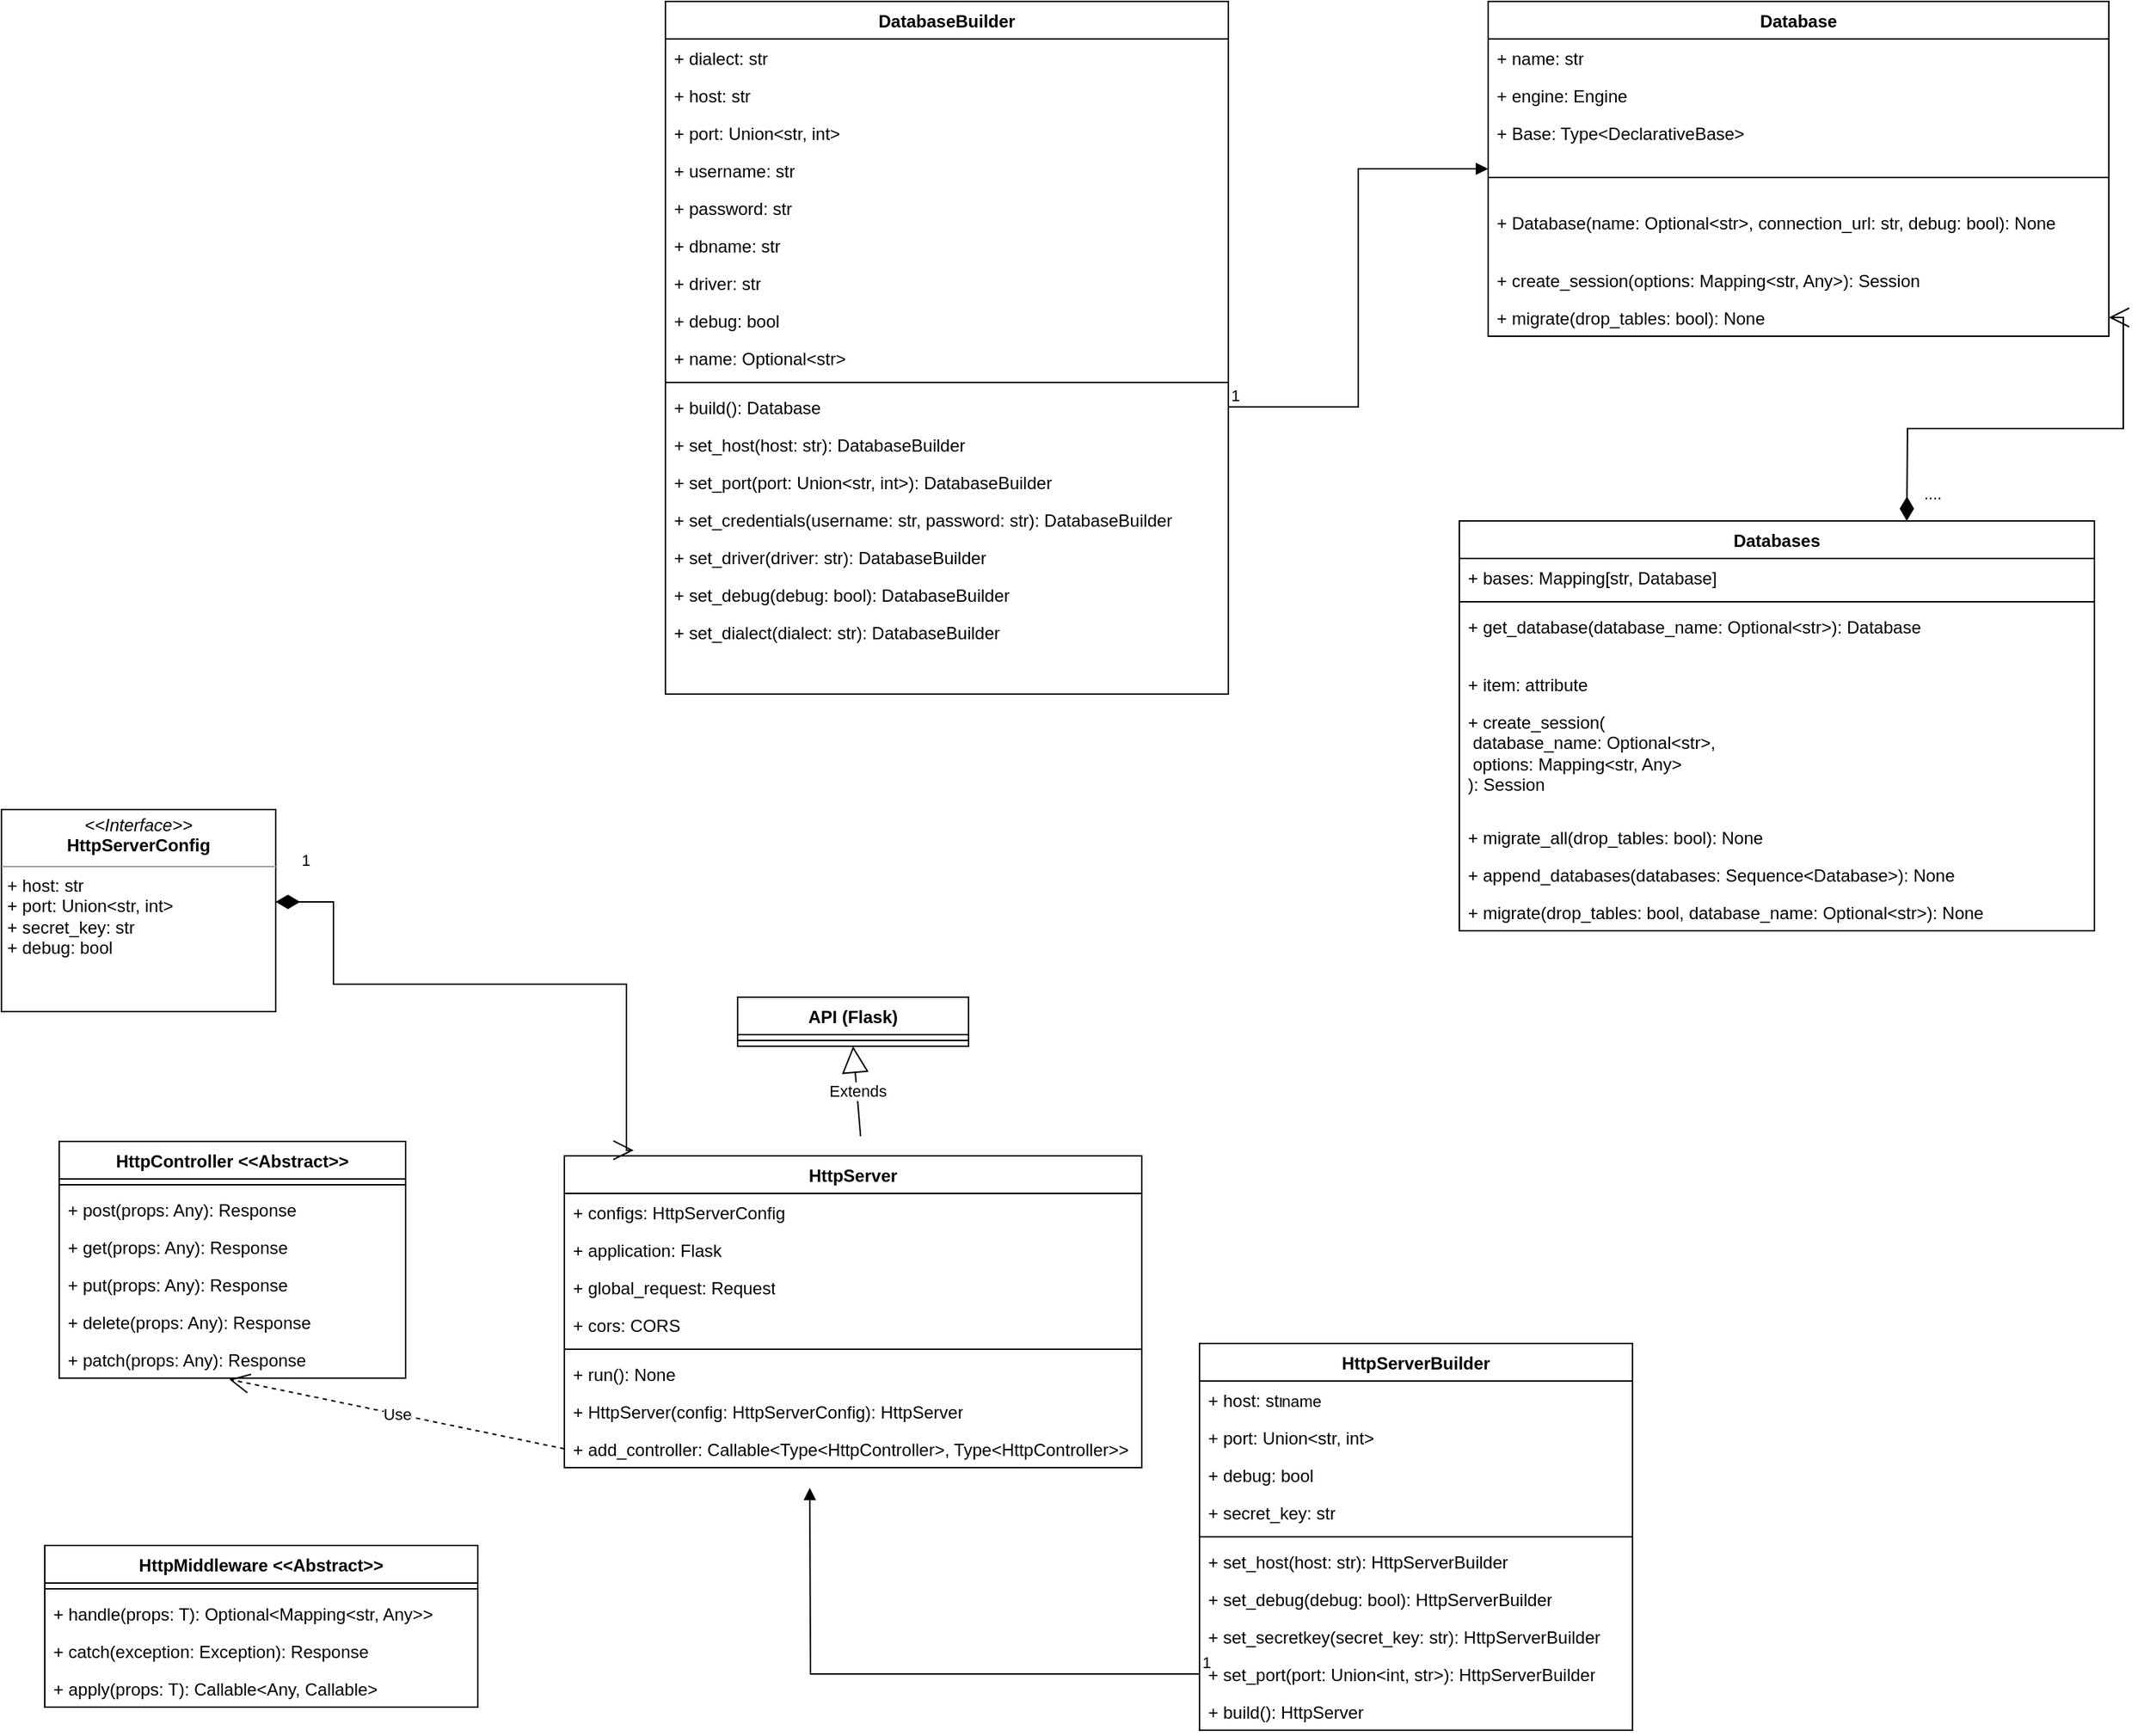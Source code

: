 <mxfile version="21.3.0" type="github">
  <diagram id="C5RBs43oDa-KdzZeNtuy" name="Page-1">
    <mxGraphModel dx="2117" dy="581" grid="1" gridSize="10" guides="1" tooltips="1" connect="1" arrows="1" fold="1" page="1" pageScale="1" pageWidth="827" pageHeight="1169" math="0" shadow="0">
      <root>
        <mxCell id="WIyWlLk6GJQsqaUBKTNV-0" />
        <mxCell id="WIyWlLk6GJQsqaUBKTNV-1" parent="WIyWlLk6GJQsqaUBKTNV-0" />
        <mxCell id="wMGwRNrweiqMql8n90Vr-0" value="Database" style="swimlane;fontStyle=1;align=center;verticalAlign=top;childLayout=stackLayout;horizontal=1;startSize=26;horizontalStack=0;resizeParent=1;resizeParentMax=0;resizeLast=0;collapsible=1;marginBottom=0;whiteSpace=wrap;html=1;" parent="WIyWlLk6GJQsqaUBKTNV-1" vertex="1">
          <mxGeometry x="320" y="140" width="430" height="232" as="geometry" />
        </mxCell>
        <mxCell id="wMGwRNrweiqMql8n90Vr-19" value="+ name: str" style="text;strokeColor=none;fillColor=none;align=left;verticalAlign=top;spacingLeft=4;spacingRight=4;overflow=hidden;rotatable=0;points=[[0,0.5],[1,0.5]];portConstraint=eastwest;whiteSpace=wrap;html=1;" parent="wMGwRNrweiqMql8n90Vr-0" vertex="1">
          <mxGeometry y="26" width="430" height="26" as="geometry" />
        </mxCell>
        <mxCell id="wMGwRNrweiqMql8n90Vr-20" value="+ engine: Engine" style="text;strokeColor=none;fillColor=none;align=left;verticalAlign=top;spacingLeft=4;spacingRight=4;overflow=hidden;rotatable=0;points=[[0,0.5],[1,0.5]];portConstraint=eastwest;whiteSpace=wrap;html=1;" parent="wMGwRNrweiqMql8n90Vr-0" vertex="1">
          <mxGeometry y="52" width="430" height="26" as="geometry" />
        </mxCell>
        <mxCell id="wMGwRNrweiqMql8n90Vr-21" value="+ Base: Type&amp;lt;DeclarativeBase&amp;gt;" style="text;strokeColor=none;fillColor=none;align=left;verticalAlign=top;spacingLeft=4;spacingRight=4;overflow=hidden;rotatable=0;points=[[0,0.5],[1,0.5]];portConstraint=eastwest;whiteSpace=wrap;html=1;" parent="wMGwRNrweiqMql8n90Vr-0" vertex="1">
          <mxGeometry y="78" width="430" height="26" as="geometry" />
        </mxCell>
        <mxCell id="wMGwRNrweiqMql8n90Vr-2" value="" style="line;strokeWidth=1;fillColor=none;align=left;verticalAlign=middle;spacingTop=-1;spacingLeft=3;spacingRight=3;rotatable=0;labelPosition=right;points=[];portConstraint=eastwest;strokeColor=inherit;" parent="wMGwRNrweiqMql8n90Vr-0" vertex="1">
          <mxGeometry y="104" width="430" height="36" as="geometry" />
        </mxCell>
        <mxCell id="wMGwRNrweiqMql8n90Vr-33" value="+ Database(name: Optional&amp;lt;str&amp;gt;, connection_url: str, debug: bool): None" style="text;strokeColor=none;fillColor=none;align=left;verticalAlign=top;spacingLeft=4;spacingRight=4;overflow=hidden;rotatable=0;points=[[0,0.5],[1,0.5]];portConstraint=eastwest;whiteSpace=wrap;html=1;" parent="wMGwRNrweiqMql8n90Vr-0" vertex="1">
          <mxGeometry y="140" width="430" height="40" as="geometry" />
        </mxCell>
        <mxCell id="wMGwRNrweiqMql8n90Vr-22" value="+ create_session(options: Mapping&amp;lt;str, Any&amp;gt;): Session" style="text;strokeColor=none;fillColor=none;align=left;verticalAlign=top;spacingLeft=4;spacingRight=4;overflow=hidden;rotatable=0;points=[[0,0.5],[1,0.5]];portConstraint=eastwest;whiteSpace=wrap;html=1;" parent="wMGwRNrweiqMql8n90Vr-0" vertex="1">
          <mxGeometry y="180" width="430" height="26" as="geometry" />
        </mxCell>
        <mxCell id="wMGwRNrweiqMql8n90Vr-23" value="+ migrate(drop_tables: bool): None" style="text;strokeColor=none;fillColor=none;align=left;verticalAlign=top;spacingLeft=4;spacingRight=4;overflow=hidden;rotatable=0;points=[[0,0.5],[1,0.5]];portConstraint=eastwest;whiteSpace=wrap;html=1;" parent="wMGwRNrweiqMql8n90Vr-0" vertex="1">
          <mxGeometry y="206" width="430" height="26" as="geometry" />
        </mxCell>
        <mxCell id="wMGwRNrweiqMql8n90Vr-10" value="Databases" style="swimlane;fontStyle=1;align=center;verticalAlign=top;childLayout=stackLayout;horizontal=1;startSize=26;horizontalStack=0;resizeParent=1;resizeParentMax=0;resizeLast=0;collapsible=1;marginBottom=0;whiteSpace=wrap;html=1;" parent="WIyWlLk6GJQsqaUBKTNV-1" vertex="1">
          <mxGeometry x="300" y="500" width="440" height="284" as="geometry" />
        </mxCell>
        <mxCell id="wMGwRNrweiqMql8n90Vr-11" value="+ bases: Mapping[str, Database]" style="text;strokeColor=none;fillColor=none;align=left;verticalAlign=top;spacingLeft=4;spacingRight=4;overflow=hidden;rotatable=0;points=[[0,0.5],[1,0.5]];portConstraint=eastwest;whiteSpace=wrap;html=1;" parent="wMGwRNrweiqMql8n90Vr-10" vertex="1">
          <mxGeometry y="26" width="440" height="26" as="geometry" />
        </mxCell>
        <mxCell id="wMGwRNrweiqMql8n90Vr-12" value="" style="line;strokeWidth=1;fillColor=none;align=left;verticalAlign=middle;spacingTop=-1;spacingLeft=3;spacingRight=3;rotatable=0;labelPosition=right;points=[];portConstraint=eastwest;strokeColor=inherit;" parent="wMGwRNrweiqMql8n90Vr-10" vertex="1">
          <mxGeometry y="52" width="440" height="8" as="geometry" />
        </mxCell>
        <mxCell id="wMGwRNrweiqMql8n90Vr-24" value="+ get_database(database_name: Optional&amp;lt;str&amp;gt;): Database" style="text;strokeColor=none;fillColor=none;align=left;verticalAlign=top;spacingLeft=4;spacingRight=4;overflow=hidden;rotatable=0;points=[[0,0.5],[1,0.5]];portConstraint=eastwest;whiteSpace=wrap;html=1;" parent="wMGwRNrweiqMql8n90Vr-10" vertex="1">
          <mxGeometry y="60" width="440" height="40" as="geometry" />
        </mxCell>
        <mxCell id="wMGwRNrweiqMql8n90Vr-34" value="+ item: attribute" style="text;strokeColor=none;fillColor=none;align=left;verticalAlign=top;spacingLeft=4;spacingRight=4;overflow=hidden;rotatable=0;points=[[0,0.5],[1,0.5]];portConstraint=eastwest;whiteSpace=wrap;html=1;" parent="wMGwRNrweiqMql8n90Vr-10" vertex="1">
          <mxGeometry y="100" width="440" height="26" as="geometry" />
        </mxCell>
        <mxCell id="wMGwRNrweiqMql8n90Vr-13" value="+ create_session(&lt;br&gt;&lt;span style=&quot;white-space: pre;&quot;&gt; &lt;/span&gt;database_name: Optional&amp;lt;str&amp;gt;, &lt;br&gt;&lt;span style=&quot;white-space: pre;&quot;&gt; &lt;/span&gt;options: Mapping&amp;lt;str, Any&amp;gt;&lt;br&gt;): Session" style="text;strokeColor=none;fillColor=none;align=left;verticalAlign=top;spacingLeft=4;spacingRight=4;overflow=hidden;rotatable=0;points=[[0,0.5],[1,0.5]];portConstraint=eastwest;whiteSpace=wrap;html=1;" parent="wMGwRNrweiqMql8n90Vr-10" vertex="1">
          <mxGeometry y="126" width="440" height="80" as="geometry" />
        </mxCell>
        <mxCell id="wMGwRNrweiqMql8n90Vr-27" value="+ migrate_all(drop_tables: bool): None" style="text;strokeColor=none;fillColor=none;align=left;verticalAlign=top;spacingLeft=4;spacingRight=4;overflow=hidden;rotatable=0;points=[[0,0.5],[1,0.5]];portConstraint=eastwest;whiteSpace=wrap;html=1;" parent="wMGwRNrweiqMql8n90Vr-10" vertex="1">
          <mxGeometry y="206" width="440" height="26" as="geometry" />
        </mxCell>
        <mxCell id="wMGwRNrweiqMql8n90Vr-28" value="+ append_databases(databases: Sequence&amp;lt;Database&amp;gt;): None" style="text;strokeColor=none;fillColor=none;align=left;verticalAlign=top;spacingLeft=4;spacingRight=4;overflow=hidden;rotatable=0;points=[[0,0.5],[1,0.5]];portConstraint=eastwest;whiteSpace=wrap;html=1;" parent="wMGwRNrweiqMql8n90Vr-10" vertex="1">
          <mxGeometry y="232" width="440" height="26" as="geometry" />
        </mxCell>
        <mxCell id="wMGwRNrweiqMql8n90Vr-26" value="+ migrate(drop_tables: bool, database_name: Optional&amp;lt;str&amp;gt;): None" style="text;strokeColor=none;fillColor=none;align=left;verticalAlign=top;spacingLeft=4;spacingRight=4;overflow=hidden;rotatable=0;points=[[0,0.5],[1,0.5]];portConstraint=eastwest;whiteSpace=wrap;html=1;" parent="wMGwRNrweiqMql8n90Vr-10" vertex="1">
          <mxGeometry y="258" width="440" height="26" as="geometry" />
        </mxCell>
        <mxCell id="wMGwRNrweiqMql8n90Vr-29" value="DatabaseBuilder" style="swimlane;fontStyle=1;align=center;verticalAlign=top;childLayout=stackLayout;horizontal=1;startSize=26;horizontalStack=0;resizeParent=1;resizeParentMax=0;resizeLast=0;collapsible=1;marginBottom=0;whiteSpace=wrap;html=1;" parent="WIyWlLk6GJQsqaUBKTNV-1" vertex="1">
          <mxGeometry x="-250" y="140" width="390" height="480" as="geometry" />
        </mxCell>
        <mxCell id="wMGwRNrweiqMql8n90Vr-30" value="+ dialect: str" style="text;strokeColor=none;fillColor=none;align=left;verticalAlign=top;spacingLeft=4;spacingRight=4;overflow=hidden;rotatable=0;points=[[0,0.5],[1,0.5]];portConstraint=eastwest;whiteSpace=wrap;html=1;" parent="wMGwRNrweiqMql8n90Vr-29" vertex="1">
          <mxGeometry y="26" width="390" height="26" as="geometry" />
        </mxCell>
        <mxCell id="wMGwRNrweiqMql8n90Vr-39" value="+ host: str" style="text;strokeColor=none;fillColor=none;align=left;verticalAlign=top;spacingLeft=4;spacingRight=4;overflow=hidden;rotatable=0;points=[[0,0.5],[1,0.5]];portConstraint=eastwest;whiteSpace=wrap;html=1;" parent="wMGwRNrweiqMql8n90Vr-29" vertex="1">
          <mxGeometry y="52" width="390" height="26" as="geometry" />
        </mxCell>
        <mxCell id="wMGwRNrweiqMql8n90Vr-40" value="+ port: Union&amp;lt;str, int&amp;gt;" style="text;strokeColor=none;fillColor=none;align=left;verticalAlign=top;spacingLeft=4;spacingRight=4;overflow=hidden;rotatable=0;points=[[0,0.5],[1,0.5]];portConstraint=eastwest;whiteSpace=wrap;html=1;" parent="wMGwRNrweiqMql8n90Vr-29" vertex="1">
          <mxGeometry y="78" width="390" height="26" as="geometry" />
        </mxCell>
        <mxCell id="wMGwRNrweiqMql8n90Vr-42" value="+ username: str" style="text;strokeColor=none;fillColor=none;align=left;verticalAlign=top;spacingLeft=4;spacingRight=4;overflow=hidden;rotatable=0;points=[[0,0.5],[1,0.5]];portConstraint=eastwest;whiteSpace=wrap;html=1;" parent="wMGwRNrweiqMql8n90Vr-29" vertex="1">
          <mxGeometry y="104" width="390" height="26" as="geometry" />
        </mxCell>
        <mxCell id="wMGwRNrweiqMql8n90Vr-43" value="+ password: str" style="text;strokeColor=none;fillColor=none;align=left;verticalAlign=top;spacingLeft=4;spacingRight=4;overflow=hidden;rotatable=0;points=[[0,0.5],[1,0.5]];portConstraint=eastwest;whiteSpace=wrap;html=1;" parent="wMGwRNrweiqMql8n90Vr-29" vertex="1">
          <mxGeometry y="130" width="390" height="26" as="geometry" />
        </mxCell>
        <mxCell id="wMGwRNrweiqMql8n90Vr-41" value="+ dbname: str" style="text;strokeColor=none;fillColor=none;align=left;verticalAlign=top;spacingLeft=4;spacingRight=4;overflow=hidden;rotatable=0;points=[[0,0.5],[1,0.5]];portConstraint=eastwest;whiteSpace=wrap;html=1;" parent="wMGwRNrweiqMql8n90Vr-29" vertex="1">
          <mxGeometry y="156" width="390" height="26" as="geometry" />
        </mxCell>
        <mxCell id="wMGwRNrweiqMql8n90Vr-44" value="+ driver: str" style="text;strokeColor=none;fillColor=none;align=left;verticalAlign=top;spacingLeft=4;spacingRight=4;overflow=hidden;rotatable=0;points=[[0,0.5],[1,0.5]];portConstraint=eastwest;whiteSpace=wrap;html=1;" parent="wMGwRNrweiqMql8n90Vr-29" vertex="1">
          <mxGeometry y="182" width="390" height="26" as="geometry" />
        </mxCell>
        <mxCell id="wMGwRNrweiqMql8n90Vr-45" value="+ debug: bool" style="text;strokeColor=none;fillColor=none;align=left;verticalAlign=top;spacingLeft=4;spacingRight=4;overflow=hidden;rotatable=0;points=[[0,0.5],[1,0.5]];portConstraint=eastwest;whiteSpace=wrap;html=1;" parent="wMGwRNrweiqMql8n90Vr-29" vertex="1">
          <mxGeometry y="208" width="390" height="26" as="geometry" />
        </mxCell>
        <mxCell id="wMGwRNrweiqMql8n90Vr-38" value="+ name: Optional&amp;lt;str&amp;gt;" style="text;strokeColor=none;fillColor=none;align=left;verticalAlign=top;spacingLeft=4;spacingRight=4;overflow=hidden;rotatable=0;points=[[0,0.5],[1,0.5]];portConstraint=eastwest;whiteSpace=wrap;html=1;" parent="wMGwRNrweiqMql8n90Vr-29" vertex="1">
          <mxGeometry y="234" width="390" height="26" as="geometry" />
        </mxCell>
        <mxCell id="wMGwRNrweiqMql8n90Vr-31" value="" style="line;strokeWidth=1;fillColor=none;align=left;verticalAlign=middle;spacingTop=-1;spacingLeft=3;spacingRight=3;rotatable=0;labelPosition=right;points=[];portConstraint=eastwest;strokeColor=inherit;" parent="wMGwRNrweiqMql8n90Vr-29" vertex="1">
          <mxGeometry y="260" width="390" height="8" as="geometry" />
        </mxCell>
        <mxCell id="wMGwRNrweiqMql8n90Vr-32" value="+ build(): Database" style="text;strokeColor=none;fillColor=none;align=left;verticalAlign=top;spacingLeft=4;spacingRight=4;overflow=hidden;rotatable=0;points=[[0,0.5],[1,0.5]];portConstraint=eastwest;whiteSpace=wrap;html=1;" parent="wMGwRNrweiqMql8n90Vr-29" vertex="1">
          <mxGeometry y="268" width="390" height="26" as="geometry" />
        </mxCell>
        <mxCell id="wMGwRNrweiqMql8n90Vr-53" value="+ set_host(host: str): DatabaseBuilder" style="text;strokeColor=none;fillColor=none;align=left;verticalAlign=top;spacingLeft=4;spacingRight=4;overflow=hidden;rotatable=0;points=[[0,0.5],[1,0.5]];portConstraint=eastwest;whiteSpace=wrap;html=1;" parent="wMGwRNrweiqMql8n90Vr-29" vertex="1">
          <mxGeometry y="294" width="390" height="26" as="geometry" />
        </mxCell>
        <mxCell id="wMGwRNrweiqMql8n90Vr-54" value="+ set_port(port: Union&amp;lt;str, int&amp;gt;): DatabaseBuilder" style="text;strokeColor=none;fillColor=none;align=left;verticalAlign=top;spacingLeft=4;spacingRight=4;overflow=hidden;rotatable=0;points=[[0,0.5],[1,0.5]];portConstraint=eastwest;whiteSpace=wrap;html=1;" parent="wMGwRNrweiqMql8n90Vr-29" vertex="1">
          <mxGeometry y="320" width="390" height="26" as="geometry" />
        </mxCell>
        <mxCell id="wMGwRNrweiqMql8n90Vr-55" value="+ set_credentials(username: str, password: str): DatabaseBuilder" style="text;strokeColor=none;fillColor=none;align=left;verticalAlign=top;spacingLeft=4;spacingRight=4;overflow=hidden;rotatable=0;points=[[0,0.5],[1,0.5]];portConstraint=eastwest;whiteSpace=wrap;html=1;" parent="wMGwRNrweiqMql8n90Vr-29" vertex="1">
          <mxGeometry y="346" width="390" height="26" as="geometry" />
        </mxCell>
        <mxCell id="wMGwRNrweiqMql8n90Vr-56" value="+ set_driver(driver: str): DatabaseBuilder" style="text;strokeColor=none;fillColor=none;align=left;verticalAlign=top;spacingLeft=4;spacingRight=4;overflow=hidden;rotatable=0;points=[[0,0.5],[1,0.5]];portConstraint=eastwest;whiteSpace=wrap;html=1;" parent="wMGwRNrweiqMql8n90Vr-29" vertex="1">
          <mxGeometry y="372" width="390" height="26" as="geometry" />
        </mxCell>
        <mxCell id="wMGwRNrweiqMql8n90Vr-57" value="+ set_debug(debug: bool): DatabaseBuilder" style="text;strokeColor=none;fillColor=none;align=left;verticalAlign=top;spacingLeft=4;spacingRight=4;overflow=hidden;rotatable=0;points=[[0,0.5],[1,0.5]];portConstraint=eastwest;whiteSpace=wrap;html=1;" parent="wMGwRNrweiqMql8n90Vr-29" vertex="1">
          <mxGeometry y="398" width="390" height="26" as="geometry" />
        </mxCell>
        <mxCell id="wMGwRNrweiqMql8n90Vr-51" value="+ set_dialect(dialect: str): DatabaseBuilder" style="text;strokeColor=none;fillColor=none;align=left;verticalAlign=top;spacingLeft=4;spacingRight=4;overflow=hidden;rotatable=0;points=[[0,0.5],[1,0.5]];portConstraint=eastwest;whiteSpace=wrap;html=1;" parent="wMGwRNrweiqMql8n90Vr-29" vertex="1">
          <mxGeometry y="424" width="390" height="56" as="geometry" />
        </mxCell>
        <mxCell id="wMGwRNrweiqMql8n90Vr-37" value="...." style="endArrow=open;html=1;endSize=12;startArrow=diamondThin;startSize=14;startFill=1;edgeStyle=orthogonalEdgeStyle;align=left;verticalAlign=bottom;rounded=0;" parent="WIyWlLk6GJQsqaUBKTNV-1" target="wMGwRNrweiqMql8n90Vr-23" edge="1">
          <mxGeometry x="-0.933" y="-10" relative="1" as="geometry">
            <mxPoint x="610" y="500" as="sourcePoint" />
            <mxPoint x="770" y="500" as="targetPoint" />
            <mxPoint as="offset" />
          </mxGeometry>
        </mxCell>
        <mxCell id="wMGwRNrweiqMql8n90Vr-49" value="" style="endArrow=block;endFill=1;html=1;edgeStyle=orthogonalEdgeStyle;align=left;verticalAlign=top;rounded=0;entryX=0;entryY=0.5;entryDx=0;entryDy=0;exitX=1;exitY=0.5;exitDx=0;exitDy=0;" parent="WIyWlLk6GJQsqaUBKTNV-1" source="wMGwRNrweiqMql8n90Vr-32" target="wMGwRNrweiqMql8n90Vr-0" edge="1">
          <mxGeometry x="-1" relative="1" as="geometry">
            <mxPoint x="110" y="400" as="sourcePoint" />
            <mxPoint x="270" y="400" as="targetPoint" />
          </mxGeometry>
        </mxCell>
        <mxCell id="wMGwRNrweiqMql8n90Vr-50" value="1" style="edgeLabel;resizable=0;html=1;align=left;verticalAlign=bottom;" parent="wMGwRNrweiqMql8n90Vr-49" connectable="0" vertex="1">
          <mxGeometry x="-1" relative="1" as="geometry" />
        </mxCell>
        <mxCell id="wMGwRNrweiqMql8n90Vr-66" value="HttpServer" style="swimlane;fontStyle=1;align=center;verticalAlign=top;childLayout=stackLayout;horizontal=1;startSize=26;horizontalStack=0;resizeParent=1;resizeParentMax=0;resizeLast=0;collapsible=1;marginBottom=0;whiteSpace=wrap;html=1;" parent="WIyWlLk6GJQsqaUBKTNV-1" vertex="1">
          <mxGeometry x="-320" y="940" width="400" height="216" as="geometry" />
        </mxCell>
        <mxCell id="wMGwRNrweiqMql8n90Vr-67" value="+ configs: HttpServerConfig" style="text;strokeColor=none;fillColor=none;align=left;verticalAlign=top;spacingLeft=4;spacingRight=4;overflow=hidden;rotatable=0;points=[[0,0.5],[1,0.5]];portConstraint=eastwest;whiteSpace=wrap;html=1;" parent="wMGwRNrweiqMql8n90Vr-66" vertex="1">
          <mxGeometry y="26" width="400" height="26" as="geometry" />
        </mxCell>
        <mxCell id="wMGwRNrweiqMql8n90Vr-80" value="+ application: Flask" style="text;strokeColor=none;fillColor=none;align=left;verticalAlign=top;spacingLeft=4;spacingRight=4;overflow=hidden;rotatable=0;points=[[0,0.5],[1,0.5]];portConstraint=eastwest;whiteSpace=wrap;html=1;" parent="wMGwRNrweiqMql8n90Vr-66" vertex="1">
          <mxGeometry y="52" width="400" height="26" as="geometry" />
        </mxCell>
        <mxCell id="wMGwRNrweiqMql8n90Vr-82" value="+ global_request: Request" style="text;strokeColor=none;fillColor=none;align=left;verticalAlign=top;spacingLeft=4;spacingRight=4;overflow=hidden;rotatable=0;points=[[0,0.5],[1,0.5]];portConstraint=eastwest;whiteSpace=wrap;html=1;" parent="wMGwRNrweiqMql8n90Vr-66" vertex="1">
          <mxGeometry y="78" width="400" height="26" as="geometry" />
        </mxCell>
        <mxCell id="wMGwRNrweiqMql8n90Vr-81" value="+ cors: CORS" style="text;strokeColor=none;fillColor=none;align=left;verticalAlign=top;spacingLeft=4;spacingRight=4;overflow=hidden;rotatable=0;points=[[0,0.5],[1,0.5]];portConstraint=eastwest;whiteSpace=wrap;html=1;" parent="wMGwRNrweiqMql8n90Vr-66" vertex="1">
          <mxGeometry y="104" width="400" height="26" as="geometry" />
        </mxCell>
        <mxCell id="wMGwRNrweiqMql8n90Vr-68" value="" style="line;strokeWidth=1;fillColor=none;align=left;verticalAlign=middle;spacingTop=-1;spacingLeft=3;spacingRight=3;rotatable=0;labelPosition=right;points=[];portConstraint=eastwest;strokeColor=inherit;" parent="wMGwRNrweiqMql8n90Vr-66" vertex="1">
          <mxGeometry y="130" width="400" height="8" as="geometry" />
        </mxCell>
        <mxCell id="wMGwRNrweiqMql8n90Vr-69" value="+ run(): None" style="text;strokeColor=none;fillColor=none;align=left;verticalAlign=top;spacingLeft=4;spacingRight=4;overflow=hidden;rotatable=0;points=[[0,0.5],[1,0.5]];portConstraint=eastwest;whiteSpace=wrap;html=1;" parent="wMGwRNrweiqMql8n90Vr-66" vertex="1">
          <mxGeometry y="138" width="400" height="26" as="geometry" />
        </mxCell>
        <mxCell id="wMGwRNrweiqMql8n90Vr-95" value="+ HttpServer(config: HttpServerConfig): HttpServer" style="text;strokeColor=none;fillColor=none;align=left;verticalAlign=top;spacingLeft=4;spacingRight=4;overflow=hidden;rotatable=0;points=[[0,0.5],[1,0.5]];portConstraint=eastwest;whiteSpace=wrap;html=1;" parent="wMGwRNrweiqMql8n90Vr-66" vertex="1">
          <mxGeometry y="164" width="400" height="26" as="geometry" />
        </mxCell>
        <mxCell id="wMGwRNrweiqMql8n90Vr-83" value="+ add_controller: Callable&amp;lt;Type&amp;lt;HttpController&amp;gt;, Type&amp;lt;HttpController&amp;gt;&amp;gt;" style="text;strokeColor=none;fillColor=none;align=left;verticalAlign=top;spacingLeft=4;spacingRight=4;overflow=hidden;rotatable=0;points=[[0,0.5],[1,0.5]];portConstraint=eastwest;whiteSpace=wrap;html=1;" parent="wMGwRNrweiqMql8n90Vr-66" vertex="1">
          <mxGeometry y="190" width="400" height="26" as="geometry" />
        </mxCell>
        <mxCell id="wMGwRNrweiqMql8n90Vr-73" value="Extends" style="endArrow=block;endSize=16;endFill=0;html=1;rounded=0;exitX=0.513;exitY=-0.063;exitDx=0;exitDy=0;exitPerimeter=0;entryX=0.5;entryY=1;entryDx=0;entryDy=0;" parent="WIyWlLk6GJQsqaUBKTNV-1" source="wMGwRNrweiqMql8n90Vr-66" target="wMGwRNrweiqMql8n90Vr-74" edge="1">
          <mxGeometry width="160" relative="1" as="geometry">
            <mxPoint x="-380" y="880" as="sourcePoint" />
            <mxPoint x="-350" y="860" as="targetPoint" />
          </mxGeometry>
        </mxCell>
        <mxCell id="wMGwRNrweiqMql8n90Vr-74" value="API (Flask)" style="swimlane;fontStyle=1;align=center;verticalAlign=top;childLayout=stackLayout;horizontal=1;startSize=26;horizontalStack=0;resizeParent=1;resizeParentMax=0;resizeLast=0;collapsible=1;marginBottom=0;whiteSpace=wrap;html=1;" parent="WIyWlLk6GJQsqaUBKTNV-1" vertex="1">
          <mxGeometry x="-200" y="830" width="160" height="34" as="geometry" />
        </mxCell>
        <mxCell id="wMGwRNrweiqMql8n90Vr-76" value="" style="line;strokeWidth=1;fillColor=none;align=left;verticalAlign=middle;spacingTop=-1;spacingLeft=3;spacingRight=3;rotatable=0;labelPosition=right;points=[];portConstraint=eastwest;strokeColor=inherit;" parent="wMGwRNrweiqMql8n90Vr-74" vertex="1">
          <mxGeometry y="26" width="160" height="8" as="geometry" />
        </mxCell>
        <mxCell id="wMGwRNrweiqMql8n90Vr-84" value="HttpController &amp;lt;&amp;lt;Abstract&amp;gt;&amp;gt;" style="swimlane;fontStyle=1;align=center;verticalAlign=top;childLayout=stackLayout;horizontal=1;startSize=26;horizontalStack=0;resizeParent=1;resizeParentMax=0;resizeLast=0;collapsible=1;marginBottom=0;whiteSpace=wrap;html=1;" parent="WIyWlLk6GJQsqaUBKTNV-1" vertex="1">
          <mxGeometry x="-670" y="930" width="240" height="164" as="geometry" />
        </mxCell>
        <mxCell id="wMGwRNrweiqMql8n90Vr-86" value="" style="line;strokeWidth=1;fillColor=none;align=left;verticalAlign=middle;spacingTop=-1;spacingLeft=3;spacingRight=3;rotatable=0;labelPosition=right;points=[];portConstraint=eastwest;strokeColor=inherit;" parent="wMGwRNrweiqMql8n90Vr-84" vertex="1">
          <mxGeometry y="26" width="240" height="8" as="geometry" />
        </mxCell>
        <mxCell id="wMGwRNrweiqMql8n90Vr-88" value="+ post(props: Any): Response" style="text;strokeColor=none;fillColor=none;align=left;verticalAlign=top;spacingLeft=4;spacingRight=4;overflow=hidden;rotatable=0;points=[[0,0.5],[1,0.5]];portConstraint=eastwest;whiteSpace=wrap;html=1;" parent="wMGwRNrweiqMql8n90Vr-84" vertex="1">
          <mxGeometry y="34" width="240" height="26" as="geometry" />
        </mxCell>
        <mxCell id="wMGwRNrweiqMql8n90Vr-87" value="+ get(props: Any): Response" style="text;strokeColor=none;fillColor=none;align=left;verticalAlign=top;spacingLeft=4;spacingRight=4;overflow=hidden;rotatable=0;points=[[0,0.5],[1,0.5]];portConstraint=eastwest;whiteSpace=wrap;html=1;" parent="wMGwRNrweiqMql8n90Vr-84" vertex="1">
          <mxGeometry y="60" width="240" height="26" as="geometry" />
        </mxCell>
        <mxCell id="wMGwRNrweiqMql8n90Vr-90" value="+ put(props: Any): Response" style="text;strokeColor=none;fillColor=none;align=left;verticalAlign=top;spacingLeft=4;spacingRight=4;overflow=hidden;rotatable=0;points=[[0,0.5],[1,0.5]];portConstraint=eastwest;whiteSpace=wrap;html=1;" parent="wMGwRNrweiqMql8n90Vr-84" vertex="1">
          <mxGeometry y="86" width="240" height="26" as="geometry" />
        </mxCell>
        <mxCell id="wMGwRNrweiqMql8n90Vr-89" value="+ delete(props: Any): Response" style="text;strokeColor=none;fillColor=none;align=left;verticalAlign=top;spacingLeft=4;spacingRight=4;overflow=hidden;rotatable=0;points=[[0,0.5],[1,0.5]];portConstraint=eastwest;whiteSpace=wrap;html=1;" parent="wMGwRNrweiqMql8n90Vr-84" vertex="1">
          <mxGeometry y="112" width="240" height="26" as="geometry" />
        </mxCell>
        <mxCell id="wMGwRNrweiqMql8n90Vr-91" value="+ patch(props: Any): Response" style="text;strokeColor=none;fillColor=none;align=left;verticalAlign=top;spacingLeft=4;spacingRight=4;overflow=hidden;rotatable=0;points=[[0,0.5],[1,0.5]];portConstraint=eastwest;whiteSpace=wrap;html=1;" parent="wMGwRNrweiqMql8n90Vr-84" vertex="1">
          <mxGeometry y="138" width="240" height="26" as="geometry" />
        </mxCell>
        <mxCell id="wMGwRNrweiqMql8n90Vr-94" value="Use" style="endArrow=open;endSize=12;dashed=1;html=1;rounded=0;entryX=0.491;entryY=1.033;entryDx=0;entryDy=0;entryPerimeter=0;exitX=0;exitY=0.5;exitDx=0;exitDy=0;" parent="WIyWlLk6GJQsqaUBKTNV-1" source="wMGwRNrweiqMql8n90Vr-83" target="wMGwRNrweiqMql8n90Vr-91" edge="1">
          <mxGeometry width="160" relative="1" as="geometry">
            <mxPoint x="-570" y="1110" as="sourcePoint" />
            <mxPoint x="-410" y="1110" as="targetPoint" />
          </mxGeometry>
        </mxCell>
        <mxCell id="wMGwRNrweiqMql8n90Vr-99" value="&lt;p style=&quot;margin:0px;margin-top:4px;text-align:center;&quot;&gt;&lt;i&gt;&amp;lt;&amp;lt;Interface&amp;gt;&amp;gt;&lt;/i&gt;&lt;br&gt;&lt;b&gt;HttpServerConfig&lt;/b&gt;&lt;/p&gt;&lt;hr size=&quot;1&quot;&gt;&lt;p style=&quot;margin:0px;margin-left:4px;&quot;&gt;+ host: str&amp;nbsp;&lt;br&gt;+ port: Union&amp;lt;str, int&amp;gt;&lt;/p&gt;&lt;p style=&quot;margin:0px;margin-left:4px;&quot;&gt;+ secret_key: str&lt;/p&gt;&lt;p style=&quot;margin:0px;margin-left:4px;&quot;&gt;+ debug: bool&lt;/p&gt;" style="verticalAlign=top;align=left;overflow=fill;fontSize=12;fontFamily=Helvetica;html=1;whiteSpace=wrap;" parent="WIyWlLk6GJQsqaUBKTNV-1" vertex="1">
          <mxGeometry x="-710" y="700" width="190" height="140" as="geometry" />
        </mxCell>
        <mxCell id="wMGwRNrweiqMql8n90Vr-102" value="1" style="endArrow=open;html=1;endSize=12;startArrow=diamondThin;startSize=14;startFill=1;edgeStyle=orthogonalEdgeStyle;align=left;verticalAlign=bottom;rounded=0;entryX=0.12;entryY=-0.018;entryDx=0;entryDy=0;entryPerimeter=0;exitX=1;exitY=0.457;exitDx=0;exitDy=0;exitPerimeter=0;" parent="WIyWlLk6GJQsqaUBKTNV-1" source="wMGwRNrweiqMql8n90Vr-99" target="wMGwRNrweiqMql8n90Vr-66" edge="1">
          <mxGeometry x="-0.923" y="20" relative="1" as="geometry">
            <mxPoint x="-470" y="820" as="sourcePoint" />
            <mxPoint x="-310" y="820" as="targetPoint" />
            <Array as="points">
              <mxPoint x="-480" y="764" />
              <mxPoint x="-480" y="821" />
              <mxPoint x="-277" y="821" />
            </Array>
            <mxPoint as="offset" />
          </mxGeometry>
        </mxCell>
        <mxCell id="wMGwRNrweiqMql8n90Vr-104" value="HttpServerBuilder" style="swimlane;fontStyle=1;align=center;verticalAlign=top;childLayout=stackLayout;horizontal=1;startSize=26;horizontalStack=0;resizeParent=1;resizeParentMax=0;resizeLast=0;collapsible=1;marginBottom=0;whiteSpace=wrap;html=1;" parent="WIyWlLk6GJQsqaUBKTNV-1" vertex="1">
          <mxGeometry x="120" y="1070" width="300" height="268" as="geometry" />
        </mxCell>
        <mxCell id="wMGwRNrweiqMql8n90Vr-105" value="+ host: str" style="text;strokeColor=none;fillColor=none;align=left;verticalAlign=top;spacingLeft=4;spacingRight=4;overflow=hidden;rotatable=0;points=[[0,0.5],[1,0.5]];portConstraint=eastwest;whiteSpace=wrap;html=1;" parent="wMGwRNrweiqMql8n90Vr-104" vertex="1">
          <mxGeometry y="26" width="300" height="26" as="geometry" />
        </mxCell>
        <mxCell id="wMGwRNrweiqMql8n90Vr-108" value="+ port: Union&amp;lt;str, int&amp;gt;" style="text;strokeColor=none;fillColor=none;align=left;verticalAlign=top;spacingLeft=4;spacingRight=4;overflow=hidden;rotatable=0;points=[[0,0.5],[1,0.5]];portConstraint=eastwest;whiteSpace=wrap;html=1;" parent="wMGwRNrweiqMql8n90Vr-104" vertex="1">
          <mxGeometry y="52" width="300" height="26" as="geometry" />
        </mxCell>
        <mxCell id="wMGwRNrweiqMql8n90Vr-110" value="+ debug: bool" style="text;strokeColor=none;fillColor=none;align=left;verticalAlign=top;spacingLeft=4;spacingRight=4;overflow=hidden;rotatable=0;points=[[0,0.5],[1,0.5]];portConstraint=eastwest;whiteSpace=wrap;html=1;" parent="wMGwRNrweiqMql8n90Vr-104" vertex="1">
          <mxGeometry y="78" width="300" height="26" as="geometry" />
        </mxCell>
        <mxCell id="wMGwRNrweiqMql8n90Vr-109" value="+ secret_key: str" style="text;strokeColor=none;fillColor=none;align=left;verticalAlign=top;spacingLeft=4;spacingRight=4;overflow=hidden;rotatable=0;points=[[0,0.5],[1,0.5]];portConstraint=eastwest;whiteSpace=wrap;html=1;" parent="wMGwRNrweiqMql8n90Vr-104" vertex="1">
          <mxGeometry y="104" width="300" height="26" as="geometry" />
        </mxCell>
        <mxCell id="wMGwRNrweiqMql8n90Vr-106" value="" style="line;strokeWidth=1;fillColor=none;align=left;verticalAlign=middle;spacingTop=-1;spacingLeft=3;spacingRight=3;rotatable=0;labelPosition=right;points=[];portConstraint=eastwest;strokeColor=inherit;" parent="wMGwRNrweiqMql8n90Vr-104" vertex="1">
          <mxGeometry y="130" width="300" height="8" as="geometry" />
        </mxCell>
        <mxCell id="wMGwRNrweiqMql8n90Vr-111" value="+ set_host(host: str): HttpServerBuilder" style="text;strokeColor=none;fillColor=none;align=left;verticalAlign=top;spacingLeft=4;spacingRight=4;overflow=hidden;rotatable=0;points=[[0,0.5],[1,0.5]];portConstraint=eastwest;whiteSpace=wrap;html=1;" parent="wMGwRNrweiqMql8n90Vr-104" vertex="1">
          <mxGeometry y="138" width="300" height="26" as="geometry" />
        </mxCell>
        <mxCell id="wMGwRNrweiqMql8n90Vr-113" value="+ set_debug(debug: bool): HttpServerBuilder" style="text;strokeColor=none;fillColor=none;align=left;verticalAlign=top;spacingLeft=4;spacingRight=4;overflow=hidden;rotatable=0;points=[[0,0.5],[1,0.5]];portConstraint=eastwest;whiteSpace=wrap;html=1;" parent="wMGwRNrweiqMql8n90Vr-104" vertex="1">
          <mxGeometry y="164" width="300" height="26" as="geometry" />
        </mxCell>
        <mxCell id="wMGwRNrweiqMql8n90Vr-114" value="+ set_secretkey(secret_key: str): HttpServerBuilder" style="text;strokeColor=none;fillColor=none;align=left;verticalAlign=top;spacingLeft=4;spacingRight=4;overflow=hidden;rotatable=0;points=[[0,0.5],[1,0.5]];portConstraint=eastwest;whiteSpace=wrap;html=1;" parent="wMGwRNrweiqMql8n90Vr-104" vertex="1">
          <mxGeometry y="190" width="300" height="26" as="geometry" />
        </mxCell>
        <mxCell id="wMGwRNrweiqMql8n90Vr-112" value="+ set_port(port: Union&amp;lt;int, str&amp;gt;): HttpServerBuilder" style="text;strokeColor=none;fillColor=none;align=left;verticalAlign=top;spacingLeft=4;spacingRight=4;overflow=hidden;rotatable=0;points=[[0,0.5],[1,0.5]];portConstraint=eastwest;whiteSpace=wrap;html=1;" parent="wMGwRNrweiqMql8n90Vr-104" vertex="1">
          <mxGeometry y="216" width="300" height="26" as="geometry" />
        </mxCell>
        <mxCell id="wMGwRNrweiqMql8n90Vr-107" value="+ build(): HttpServer" style="text;strokeColor=none;fillColor=none;align=left;verticalAlign=top;spacingLeft=4;spacingRight=4;overflow=hidden;rotatable=0;points=[[0,0.5],[1,0.5]];portConstraint=eastwest;whiteSpace=wrap;html=1;" parent="wMGwRNrweiqMql8n90Vr-104" vertex="1">
          <mxGeometry y="242" width="300" height="26" as="geometry" />
        </mxCell>
        <mxCell id="wMGwRNrweiqMql8n90Vr-118" value="name" style="endArrow=block;endFill=1;html=1;edgeStyle=orthogonalEdgeStyle;align=left;verticalAlign=top;rounded=0;exitX=0;exitY=0.5;exitDx=0;exitDy=0;" parent="WIyWlLk6GJQsqaUBKTNV-1" source="wMGwRNrweiqMql8n90Vr-112" edge="1">
          <mxGeometry x="1" y="-181" relative="1" as="geometry">
            <mxPoint x="-210" y="1260" as="sourcePoint" />
            <mxPoint x="-150" y="1170" as="targetPoint" />
            <mxPoint x="144" y="-72" as="offset" />
          </mxGeometry>
        </mxCell>
        <mxCell id="wMGwRNrweiqMql8n90Vr-119" value="1" style="edgeLabel;resizable=0;html=1;align=left;verticalAlign=bottom;" parent="wMGwRNrweiqMql8n90Vr-118" connectable="0" vertex="1">
          <mxGeometry x="-1" relative="1" as="geometry" />
        </mxCell>
        <mxCell id="wMGwRNrweiqMql8n90Vr-120" value="HttpMiddleware &amp;lt;&amp;lt;Abstract&amp;gt;&amp;gt;" style="swimlane;fontStyle=1;align=center;verticalAlign=top;childLayout=stackLayout;horizontal=1;startSize=26;horizontalStack=0;resizeParent=1;resizeParentMax=0;resizeLast=0;collapsible=1;marginBottom=0;whiteSpace=wrap;html=1;" parent="WIyWlLk6GJQsqaUBKTNV-1" vertex="1">
          <mxGeometry x="-680" y="1210" width="300" height="112" as="geometry" />
        </mxCell>
        <mxCell id="wMGwRNrweiqMql8n90Vr-122" value="" style="line;strokeWidth=1;fillColor=none;align=left;verticalAlign=middle;spacingTop=-1;spacingLeft=3;spacingRight=3;rotatable=0;labelPosition=right;points=[];portConstraint=eastwest;strokeColor=inherit;" parent="wMGwRNrweiqMql8n90Vr-120" vertex="1">
          <mxGeometry y="26" width="300" height="8" as="geometry" />
        </mxCell>
        <mxCell id="wMGwRNrweiqMql8n90Vr-123" value="+ handle(props: T): Optional&amp;lt;Mapping&amp;lt;str, Any&amp;gt;&amp;gt;" style="text;strokeColor=none;fillColor=none;align=left;verticalAlign=top;spacingLeft=4;spacingRight=4;overflow=hidden;rotatable=0;points=[[0,0.5],[1,0.5]];portConstraint=eastwest;whiteSpace=wrap;html=1;" parent="wMGwRNrweiqMql8n90Vr-120" vertex="1">
          <mxGeometry y="34" width="300" height="26" as="geometry" />
        </mxCell>
        <mxCell id="wMGwRNrweiqMql8n90Vr-124" value="+ catch(exception: Exception): Response" style="text;strokeColor=none;fillColor=none;align=left;verticalAlign=top;spacingLeft=4;spacingRight=4;overflow=hidden;rotatable=0;points=[[0,0.5],[1,0.5]];portConstraint=eastwest;whiteSpace=wrap;html=1;" parent="wMGwRNrweiqMql8n90Vr-120" vertex="1">
          <mxGeometry y="60" width="300" height="26" as="geometry" />
        </mxCell>
        <mxCell id="wMGwRNrweiqMql8n90Vr-125" value="+ apply(props: T): Callable&amp;lt;Any, Callable&amp;gt;" style="text;strokeColor=none;fillColor=none;align=left;verticalAlign=top;spacingLeft=4;spacingRight=4;overflow=hidden;rotatable=0;points=[[0,0.5],[1,0.5]];portConstraint=eastwest;whiteSpace=wrap;html=1;" parent="wMGwRNrweiqMql8n90Vr-120" vertex="1">
          <mxGeometry y="86" width="300" height="26" as="geometry" />
        </mxCell>
      </root>
    </mxGraphModel>
  </diagram>
</mxfile>
